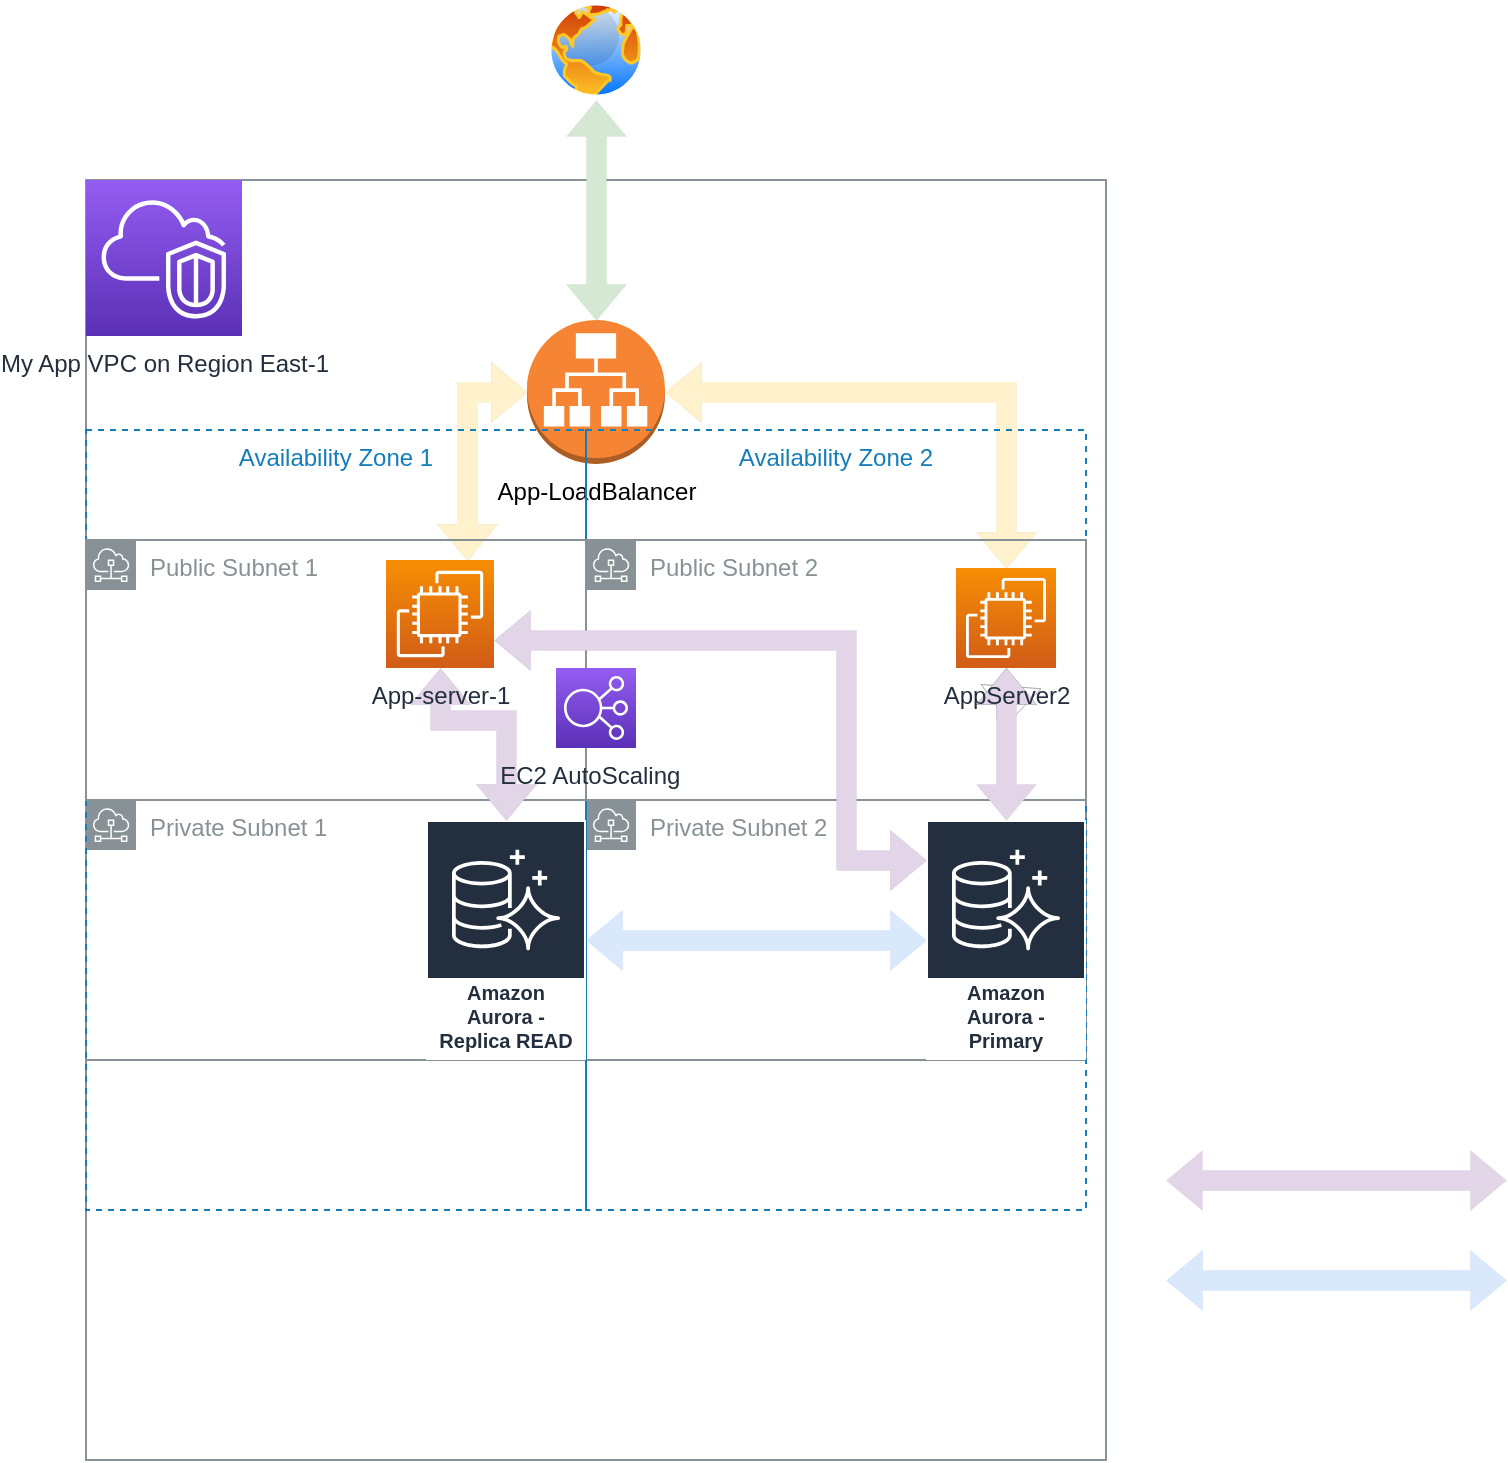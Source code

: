 <mxfile version="20.6.0" type="github"><diagram id="V0SKFslh1R-l_xW6zh11" name="Page-1"><mxGraphModel dx="1298" dy="755" grid="1" gridSize="10" guides="1" tooltips="1" connect="1" arrows="1" fold="1" page="1" pageScale="1" pageWidth="850" pageHeight="1100" math="0" shadow="0"><root><mxCell id="0"/><mxCell id="1" parent="0"/><mxCell id="eezExMRovuZgALRwF7a9-36" value="Private Subnet 1" style="sketch=0;outlineConnect=0;gradientColor=none;html=1;whiteSpace=wrap;fontSize=12;fontStyle=0;shape=mxgraph.aws4.group;grIcon=mxgraph.aws4.group_subnet;strokeColor=#879196;fillColor=none;verticalAlign=top;align=left;spacingLeft=30;fontColor=#879196;dashed=0;" vertex="1" parent="1"><mxGeometry x="130" y="490" width="250" height="130" as="geometry"/></mxCell><mxCell id="eezExMRovuZgALRwF7a9-37" value="Private Subnet 2" style="sketch=0;outlineConnect=0;gradientColor=none;html=1;whiteSpace=wrap;fontSize=12;fontStyle=0;shape=mxgraph.aws4.group;grIcon=mxgraph.aws4.group_subnet;strokeColor=#879196;fillColor=none;verticalAlign=top;align=left;spacingLeft=30;fontColor=#879196;dashed=0;" vertex="1" parent="1"><mxGeometry x="380" y="490" width="250" height="130" as="geometry"/></mxCell><mxCell id="eezExMRovuZgALRwF7a9-2" value="VPC" style="sketch=0;outlineConnect=0;gradientColor=none;html=1;whiteSpace=wrap;fontSize=12;fontStyle=0;shape=mxgraph.aws4.group;grIcon=mxgraph.aws4.group_vpc;strokeColor=#879196;fillColor=none;verticalAlign=top;align=left;spacingLeft=30;fontColor=#879196;dashed=0;movable=0;resizable=0;rotatable=0;deletable=0;editable=0;connectable=0;" vertex="1" parent="1"><mxGeometry x="130" y="180" width="510" height="640" as="geometry"/></mxCell><mxCell id="eezExMRovuZgALRwF7a9-69" style="edgeStyle=orthogonalEdgeStyle;shape=flexArrow;rounded=0;orthogonalLoop=1;jettySize=auto;html=1;entryX=0.75;entryY=0;entryDx=0;entryDy=0;entryPerimeter=0;strokeWidth=0;startArrow=block;fillColor=#fff2cc;strokeColor=#d6b656;" edge="1" parent="1" source="eezExMRovuZgALRwF7a9-12" target="eezExMRovuZgALRwF7a9-4"><mxGeometry relative="1" as="geometry"/></mxCell><mxCell id="eezExMRovuZgALRwF7a9-72" style="edgeStyle=orthogonalEdgeStyle;shape=flexArrow;rounded=0;orthogonalLoop=1;jettySize=auto;html=1;exitX=1;exitY=0.5;exitDx=0;exitDy=0;exitPerimeter=0;strokeWidth=0;startArrow=block;fillColor=#fff2cc;strokeColor=#d6b656;" edge="1" parent="1" source="eezExMRovuZgALRwF7a9-12" target="eezExMRovuZgALRwF7a9-5"><mxGeometry relative="1" as="geometry"/></mxCell><mxCell id="eezExMRovuZgALRwF7a9-12" value="App-LoadBalancer" style="outlineConnect=0;dashed=0;verticalLabelPosition=bottom;verticalAlign=top;align=center;html=1;shape=mxgraph.aws3.application_load_balancer;fillColor=#F58534;gradientColor=none;" vertex="1" parent="1"><mxGeometry x="350.5" y="250" width="69" height="72" as="geometry"/></mxCell><mxCell id="eezExMRovuZgALRwF7a9-28" value="Availability Zone 2" style="fillColor=none;strokeColor=#147EBA;dashed=1;verticalAlign=top;fontStyle=0;fontColor=#147EBA;movable=0;resizable=0;rotatable=0;deletable=0;editable=0;connectable=0;" vertex="1" parent="1"><mxGeometry x="380" y="305" width="250" height="390" as="geometry"/></mxCell><mxCell id="eezExMRovuZgALRwF7a9-27" value="Availability Zone 1" style="fillColor=none;strokeColor=#147EBA;dashed=1;verticalAlign=top;fontStyle=0;fontColor=#147EBA;movable=0;resizable=0;rotatable=0;deletable=0;editable=0;connectable=0;" vertex="1" parent="1"><mxGeometry x="130" y="305" width="250" height="390" as="geometry"/></mxCell><mxCell id="eezExMRovuZgALRwF7a9-26" value="My App VPC on Region East-1" style="sketch=0;points=[[0,0,0],[0.25,0,0],[0.5,0,0],[0.75,0,0],[1,0,0],[0,1,0],[0.25,1,0],[0.5,1,0],[0.75,1,0],[1,1,0],[0,0.25,0],[0,0.5,0],[0,0.75,0],[1,0.25,0],[1,0.5,0],[1,0.75,0]];outlineConnect=0;fontColor=#232F3E;gradientColor=#945DF2;gradientDirection=north;fillColor=#5A30B5;strokeColor=#ffffff;dashed=0;verticalLabelPosition=bottom;verticalAlign=top;align=center;html=1;fontSize=12;fontStyle=0;aspect=fixed;shape=mxgraph.aws4.resourceIcon;resIcon=mxgraph.aws4.vpc;" vertex="1" parent="1"><mxGeometry x="130" y="180" width="78" height="78" as="geometry"/></mxCell><mxCell id="eezExMRovuZgALRwF7a9-55" style="edgeStyle=orthogonalEdgeStyle;shape=flexArrow;rounded=0;orthogonalLoop=1;jettySize=auto;html=1;strokeWidth=0;startArrow=block;fillColor=#dae8fc;strokeColor=#6c8ebf;" edge="1" parent="1" source="eezExMRovuZgALRwF7a9-21" target="eezExMRovuZgALRwF7a9-22"><mxGeometry relative="1" as="geometry"/></mxCell><mxCell id="eezExMRovuZgALRwF7a9-21" value="Amazon&lt;br&gt;Aurora - Primary" style="sketch=0;outlineConnect=0;fontColor=#232F3E;gradientColor=none;strokeColor=#ffffff;fillColor=#232F3E;dashed=0;verticalLabelPosition=middle;verticalAlign=bottom;align=center;html=1;whiteSpace=wrap;fontSize=10;fontStyle=1;spacing=3;shape=mxgraph.aws4.productIcon;prIcon=mxgraph.aws4.aurora;" vertex="1" parent="1"><mxGeometry x="550" y="500" width="80" height="120" as="geometry"/></mxCell><mxCell id="eezExMRovuZgALRwF7a9-22" value="&lt;br&gt;&lt;br&gt;&lt;br&gt;&lt;br&gt;&lt;br&gt;&lt;br&gt;&lt;br&gt;&amp;nbsp; &amp;nbsp; &amp;nbsp; &amp;nbsp; &amp;nbsp; &amp;nbsp; &amp;nbsp; &amp;nbsp; &amp;nbsp; &amp;nbsp; &amp;nbsp; Amazon&lt;br&gt;Aurora - Replica READ" style="sketch=0;outlineConnect=0;fontColor=#232F3E;gradientColor=none;strokeColor=#ffffff;fillColor=#232F3E;dashed=0;verticalLabelPosition=middle;verticalAlign=bottom;align=center;html=1;whiteSpace=wrap;fontSize=10;fontStyle=1;spacing=3;shape=mxgraph.aws4.productIcon;prIcon=mxgraph.aws4.aurora;" vertex="1" parent="1"><mxGeometry x="300" y="500" width="80" height="120" as="geometry"/></mxCell><mxCell id="eezExMRovuZgALRwF7a9-34" value="Public Subnet 1" style="sketch=0;outlineConnect=0;gradientColor=none;html=1;whiteSpace=wrap;fontSize=12;fontStyle=0;shape=mxgraph.aws4.group;grIcon=mxgraph.aws4.group_subnet;strokeColor=#879196;fillColor=none;verticalAlign=top;align=left;spacingLeft=30;fontColor=#879196;dashed=0;movable=0;resizable=0;rotatable=0;deletable=0;editable=0;connectable=0;" vertex="1" parent="1"><mxGeometry x="130" y="360" width="250" height="130" as="geometry"/></mxCell><mxCell id="eezExMRovuZgALRwF7a9-35" value="Public Subnet 2&lt;span style=&quot;caret-color: rgba(0, 0, 0, 0); color: rgba(0, 0, 0, 0); font-family: monospace; font-size: 0px;&quot;&gt;%3CmxGraphModel%3E%3Croot%3E%3CmxCell%20id%3D%220%22%2F%3E%3CmxCell%20id%3D%221%22%20parent%3D%220%22%2F%3E%3CmxCell%20id%3D%222%22%20value%3D%22Public%20Subnet%201%22%20style%3D%22sketch%3D0%3BoutlineConnect%3D0%3BgradientColor%3Dnone%3Bhtml%3D1%3BwhiteSpace%3Dwrap%3BfontSize%3D12%3BfontStyle%3D0%3Bshape%3Dmxgraph.aws4.group%3BgrIcon%3Dmxgraph.aws4.group_subnet%3BstrokeColor%3D%23879196%3BfillColor%3Dnone%3BverticalAlign%3Dtop%3Balign%3Dleft%3BspacingLeft%3D30%3BfontColor%3D%23879196%3Bdashed%3D0%3B%22%20vertex%3D%221%22%20parent%3D%221%22%3E%3CmxGeometry%20x%3D%22130%22%20y%3D%22360%22%20width%3D%22250%22%20height%3D%22130%22%20as%3D%22geometry%22%2F%3E%3C%2FmxCell%3E%3C%2Froot%3E%3C%2FmxGraphModel%3E&lt;/span&gt;" style="sketch=0;outlineConnect=0;gradientColor=none;html=1;whiteSpace=wrap;fontSize=12;fontStyle=0;shape=mxgraph.aws4.group;grIcon=mxgraph.aws4.group_subnet;strokeColor=#879196;fillColor=none;verticalAlign=top;align=left;spacingLeft=30;fontColor=#879196;dashed=0;movable=0;resizable=0;rotatable=0;deletable=0;editable=0;connectable=0;" vertex="1" parent="1"><mxGeometry x="380" y="360" width="250" height="130" as="geometry"/></mxCell><mxCell id="eezExMRovuZgALRwF7a9-43" style="edgeStyle=orthogonalEdgeStyle;rounded=0;orthogonalLoop=1;jettySize=auto;html=1;shape=flexArrow;strokeWidth=0;startArrow=block;fillColor=#e1d5e7;strokeColor=#9673a6;" edge="1" parent="1" source="eezExMRovuZgALRwF7a9-4" target="eezExMRovuZgALRwF7a9-22"><mxGeometry relative="1" as="geometry"><Array as="points"><mxPoint x="340" y="450"/></Array></mxGeometry></mxCell><mxCell id="eezExMRovuZgALRwF7a9-44" style="edgeStyle=orthogonalEdgeStyle;shape=flexArrow;rounded=0;orthogonalLoop=1;jettySize=auto;html=1;strokeWidth=0;startArrow=block;fillColor=#e1d5e7;strokeColor=#9673a6;" edge="1" parent="1" source="eezExMRovuZgALRwF7a9-4" target="eezExMRovuZgALRwF7a9-21"><mxGeometry relative="1" as="geometry"><Array as="points"><mxPoint x="510" y="410"/><mxPoint x="510" y="520"/></Array></mxGeometry></mxCell><mxCell id="eezExMRovuZgALRwF7a9-4" value="App-server-1" style="sketch=0;points=[[0,0,0],[0.25,0,0],[0.5,0,0],[0.75,0,0],[1,0,0],[0,1,0],[0.25,1,0],[0.5,1,0],[0.75,1,0],[1,1,0],[0,0.25,0],[0,0.5,0],[0,0.75,0],[1,0.25,0],[1,0.5,0],[1,0.75,0]];outlineConnect=0;fontColor=#232F3E;gradientColor=#F78E04;gradientDirection=north;fillColor=#D05C17;strokeColor=#ffffff;dashed=0;verticalLabelPosition=bottom;verticalAlign=top;align=center;html=1;fontSize=12;fontStyle=0;aspect=fixed;shape=mxgraph.aws4.resourceIcon;resIcon=mxgraph.aws4.ec2;" vertex="1" parent="1"><mxGeometry x="280" y="370" width="54" height="54" as="geometry"/></mxCell><mxCell id="eezExMRovuZgALRwF7a9-31" value="EC2 AutoScaling &amp;nbsp;" style="sketch=0;points=[[0,0,0],[0.25,0,0],[0.5,0,0],[0.75,0,0],[1,0,0],[0,1,0],[0.25,1,0],[0.5,1,0],[0.75,1,0],[1,1,0],[0,0.25,0],[0,0.5,0],[0,0.75,0],[1,0.25,0],[1,0.5,0],[1,0.75,0]];outlineConnect=0;fontColor=#232F3E;gradientColor=#945DF2;gradientDirection=north;fillColor=#5A30B5;strokeColor=#ffffff;dashed=0;verticalLabelPosition=bottom;verticalAlign=top;align=center;html=1;fontSize=12;fontStyle=0;aspect=fixed;shape=mxgraph.aws4.resourceIcon;resIcon=mxgraph.aws4.elastic_load_balancing;" vertex="1" parent="1"><mxGeometry x="365" y="424" width="40" height="40" as="geometry"/></mxCell><mxCell id="eezExMRovuZgALRwF7a9-48" style="edgeStyle=orthogonalEdgeStyle;shape=flexArrow;rounded=0;orthogonalLoop=1;jettySize=auto;html=1;strokeWidth=0;startArrow=block;" edge="1" parent="1" source="eezExMRovuZgALRwF7a9-5"><mxGeometry relative="1" as="geometry"><mxPoint x="591" y="451" as="targetPoint"/></mxGeometry></mxCell><mxCell id="eezExMRovuZgALRwF7a9-50" style="edgeStyle=orthogonalEdgeStyle;shape=flexArrow;rounded=0;orthogonalLoop=1;jettySize=auto;html=1;strokeWidth=0;startArrow=block;" edge="1" parent="1" source="eezExMRovuZgALRwF7a9-5"><mxGeometry relative="1" as="geometry"><mxPoint x="591" y="451" as="targetPoint"/></mxGeometry></mxCell><mxCell id="eezExMRovuZgALRwF7a9-51" style="edgeStyle=orthogonalEdgeStyle;shape=flexArrow;rounded=0;orthogonalLoop=1;jettySize=auto;html=1;exitX=0.5;exitY=1;exitDx=0;exitDy=0;exitPerimeter=0;strokeWidth=0;startArrow=block;fillColor=#e1d5e7;strokeColor=#9673a6;" edge="1" parent="1" source="eezExMRovuZgALRwF7a9-5" target="eezExMRovuZgALRwF7a9-21"><mxGeometry relative="1" as="geometry"/></mxCell><mxCell id="eezExMRovuZgALRwF7a9-5" value="AppServer2" style="sketch=0;points=[[0,0,0],[0.25,0,0],[0.5,0,0],[0.75,0,0],[1,0,0],[0,1,0],[0.25,1,0],[0.5,1,0],[0.75,1,0],[1,1,0],[0,0.25,0],[0,0.5,0],[0,0.75,0],[1,0.25,0],[1,0.5,0],[1,0.75,0]];outlineConnect=0;fontColor=#232F3E;gradientColor=#F78E04;gradientDirection=north;fillColor=#D05C17;strokeColor=#ffffff;dashed=0;verticalLabelPosition=bottom;verticalAlign=top;align=center;html=1;fontSize=12;fontStyle=0;aspect=fixed;shape=mxgraph.aws4.resourceIcon;resIcon=mxgraph.aws4.ec2;" vertex="1" parent="1"><mxGeometry x="565" y="374" width="50" height="50" as="geometry"/></mxCell><mxCell id="eezExMRovuZgALRwF7a9-56" style="edgeStyle=orthogonalEdgeStyle;shape=flexArrow;rounded=0;orthogonalLoop=1;jettySize=auto;html=1;strokeWidth=0;startArrow=block;fillColor=#dae8fc;strokeColor=#6c8ebf;" edge="1" parent="1"><mxGeometry relative="1" as="geometry"><mxPoint x="840" y="730" as="sourcePoint"/><mxPoint x="670" y="730" as="targetPoint"/></mxGeometry></mxCell><mxCell id="eezExMRovuZgALRwF7a9-58" style="edgeStyle=orthogonalEdgeStyle;shape=flexArrow;rounded=0;orthogonalLoop=1;jettySize=auto;html=1;strokeWidth=0;startArrow=block;fillColor=#e1d5e7;strokeColor=#9673a6;" edge="1" parent="1"><mxGeometry relative="1" as="geometry"><mxPoint x="840" y="680" as="sourcePoint"/><mxPoint x="670" y="680" as="targetPoint"/></mxGeometry></mxCell><mxCell id="eezExMRovuZgALRwF7a9-65" style="edgeStyle=orthogonalEdgeStyle;shape=flexArrow;rounded=0;orthogonalLoop=1;jettySize=auto;html=1;exitX=0.5;exitY=1;exitDx=0;exitDy=0;strokeWidth=0;startArrow=block;fillColor=#d5e8d4;strokeColor=#82b366;" edge="1" parent="1" source="eezExMRovuZgALRwF7a9-60" target="eezExMRovuZgALRwF7a9-12"><mxGeometry relative="1" as="geometry"/></mxCell><mxCell id="eezExMRovuZgALRwF7a9-60" value="" style="aspect=fixed;perimeter=ellipsePerimeter;html=1;align=center;shadow=0;dashed=0;spacingTop=3;image;image=img/lib/active_directory/internet_globe.svg;" vertex="1" parent="1"><mxGeometry x="360" y="90" width="50" height="50" as="geometry"/></mxCell></root></mxGraphModel></diagram></mxfile>